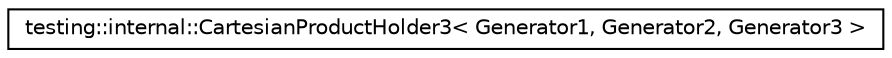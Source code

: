 digraph G
{
  edge [fontname="Helvetica",fontsize="10",labelfontname="Helvetica",labelfontsize="10"];
  node [fontname="Helvetica",fontsize="10",shape=record];
  rankdir="LR";
  Node1 [label="testing::internal::CartesianProductHolder3\< Generator1, Generator2, Generator3 \>",height=0.2,width=0.4,color="black", fillcolor="white", style="filled",URL="$classtesting_1_1internal_1_1CartesianProductHolder3.html"];
}

